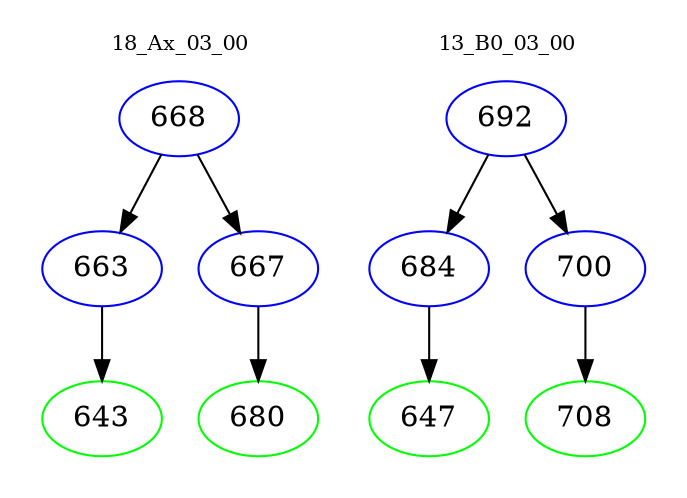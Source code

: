 digraph{
subgraph cluster_0 {
color = white
label = "18_Ax_03_00";
fontsize=10;
T0_668 [label="668", color="blue"]
T0_668 -> T0_663 [color="black"]
T0_663 [label="663", color="blue"]
T0_663 -> T0_643 [color="black"]
T0_643 [label="643", color="green"]
T0_668 -> T0_667 [color="black"]
T0_667 [label="667", color="blue"]
T0_667 -> T0_680 [color="black"]
T0_680 [label="680", color="green"]
}
subgraph cluster_1 {
color = white
label = "13_B0_03_00";
fontsize=10;
T1_692 [label="692", color="blue"]
T1_692 -> T1_684 [color="black"]
T1_684 [label="684", color="blue"]
T1_684 -> T1_647 [color="black"]
T1_647 [label="647", color="green"]
T1_692 -> T1_700 [color="black"]
T1_700 [label="700", color="blue"]
T1_700 -> T1_708 [color="black"]
T1_708 [label="708", color="green"]
}
}
